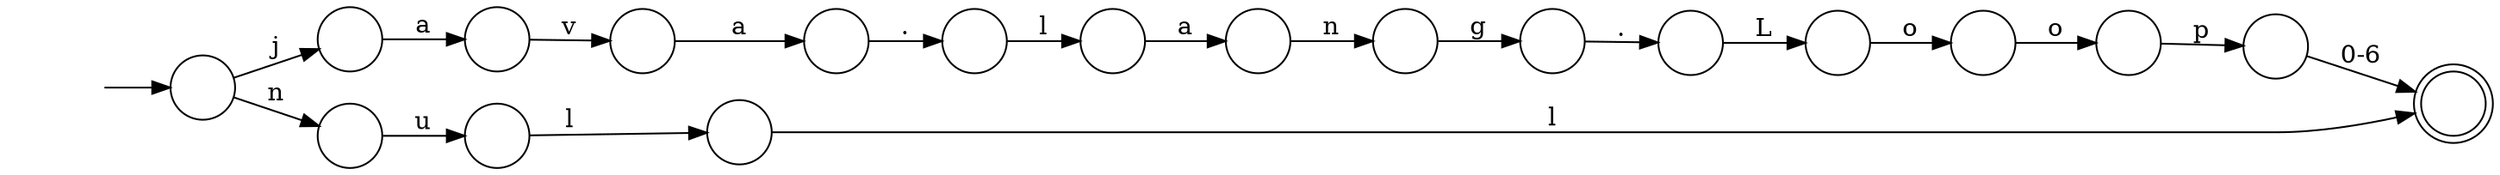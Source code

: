 digraph Automaton {
  rankdir = LR;
  0 [shape=circle,label=""];
  0 -> 16 [label="L"]
  1 [shape=circle,label=""];
  1 -> 7 [label="l"]
  2 [shape=circle,label=""];
  2 -> 12 [label="a"]
  3 [shape=circle,label=""];
  3 -> 1 [label="u"]
  4 [shape=circle,label=""];
  4 -> 17 [label="g"]
  5 [shape=circle,label=""];
  5 -> 9 [label="p"]
  6 [shape=doublecircle,label=""];
  7 [shape=circle,label=""];
  7 -> 6 [label="l"]
  8 [shape=circle,label=""];
  8 -> 13 [label="."]
  9 [shape=circle,label=""];
  9 -> 6 [label="0-6"]
  10 [shape=circle,label=""];
  10 -> 15 [label="a"]
  11 [shape=circle,label=""];
  11 -> 8 [label="a"]
  12 [shape=circle,label=""];
  12 -> 11 [label="v"]
  13 [shape=circle,label=""];
  13 -> 10 [label="l"]
  14 [shape=circle,label=""];
  initial [shape=plaintext,label=""];
  initial -> 14
  14 -> 2 [label="j"]
  14 -> 3 [label="n"]
  15 [shape=circle,label=""];
  15 -> 4 [label="n"]
  16 [shape=circle,label=""];
  16 -> 18 [label="o"]
  17 [shape=circle,label=""];
  17 -> 0 [label="."]
  18 [shape=circle,label=""];
  18 -> 5 [label="o"]
}
